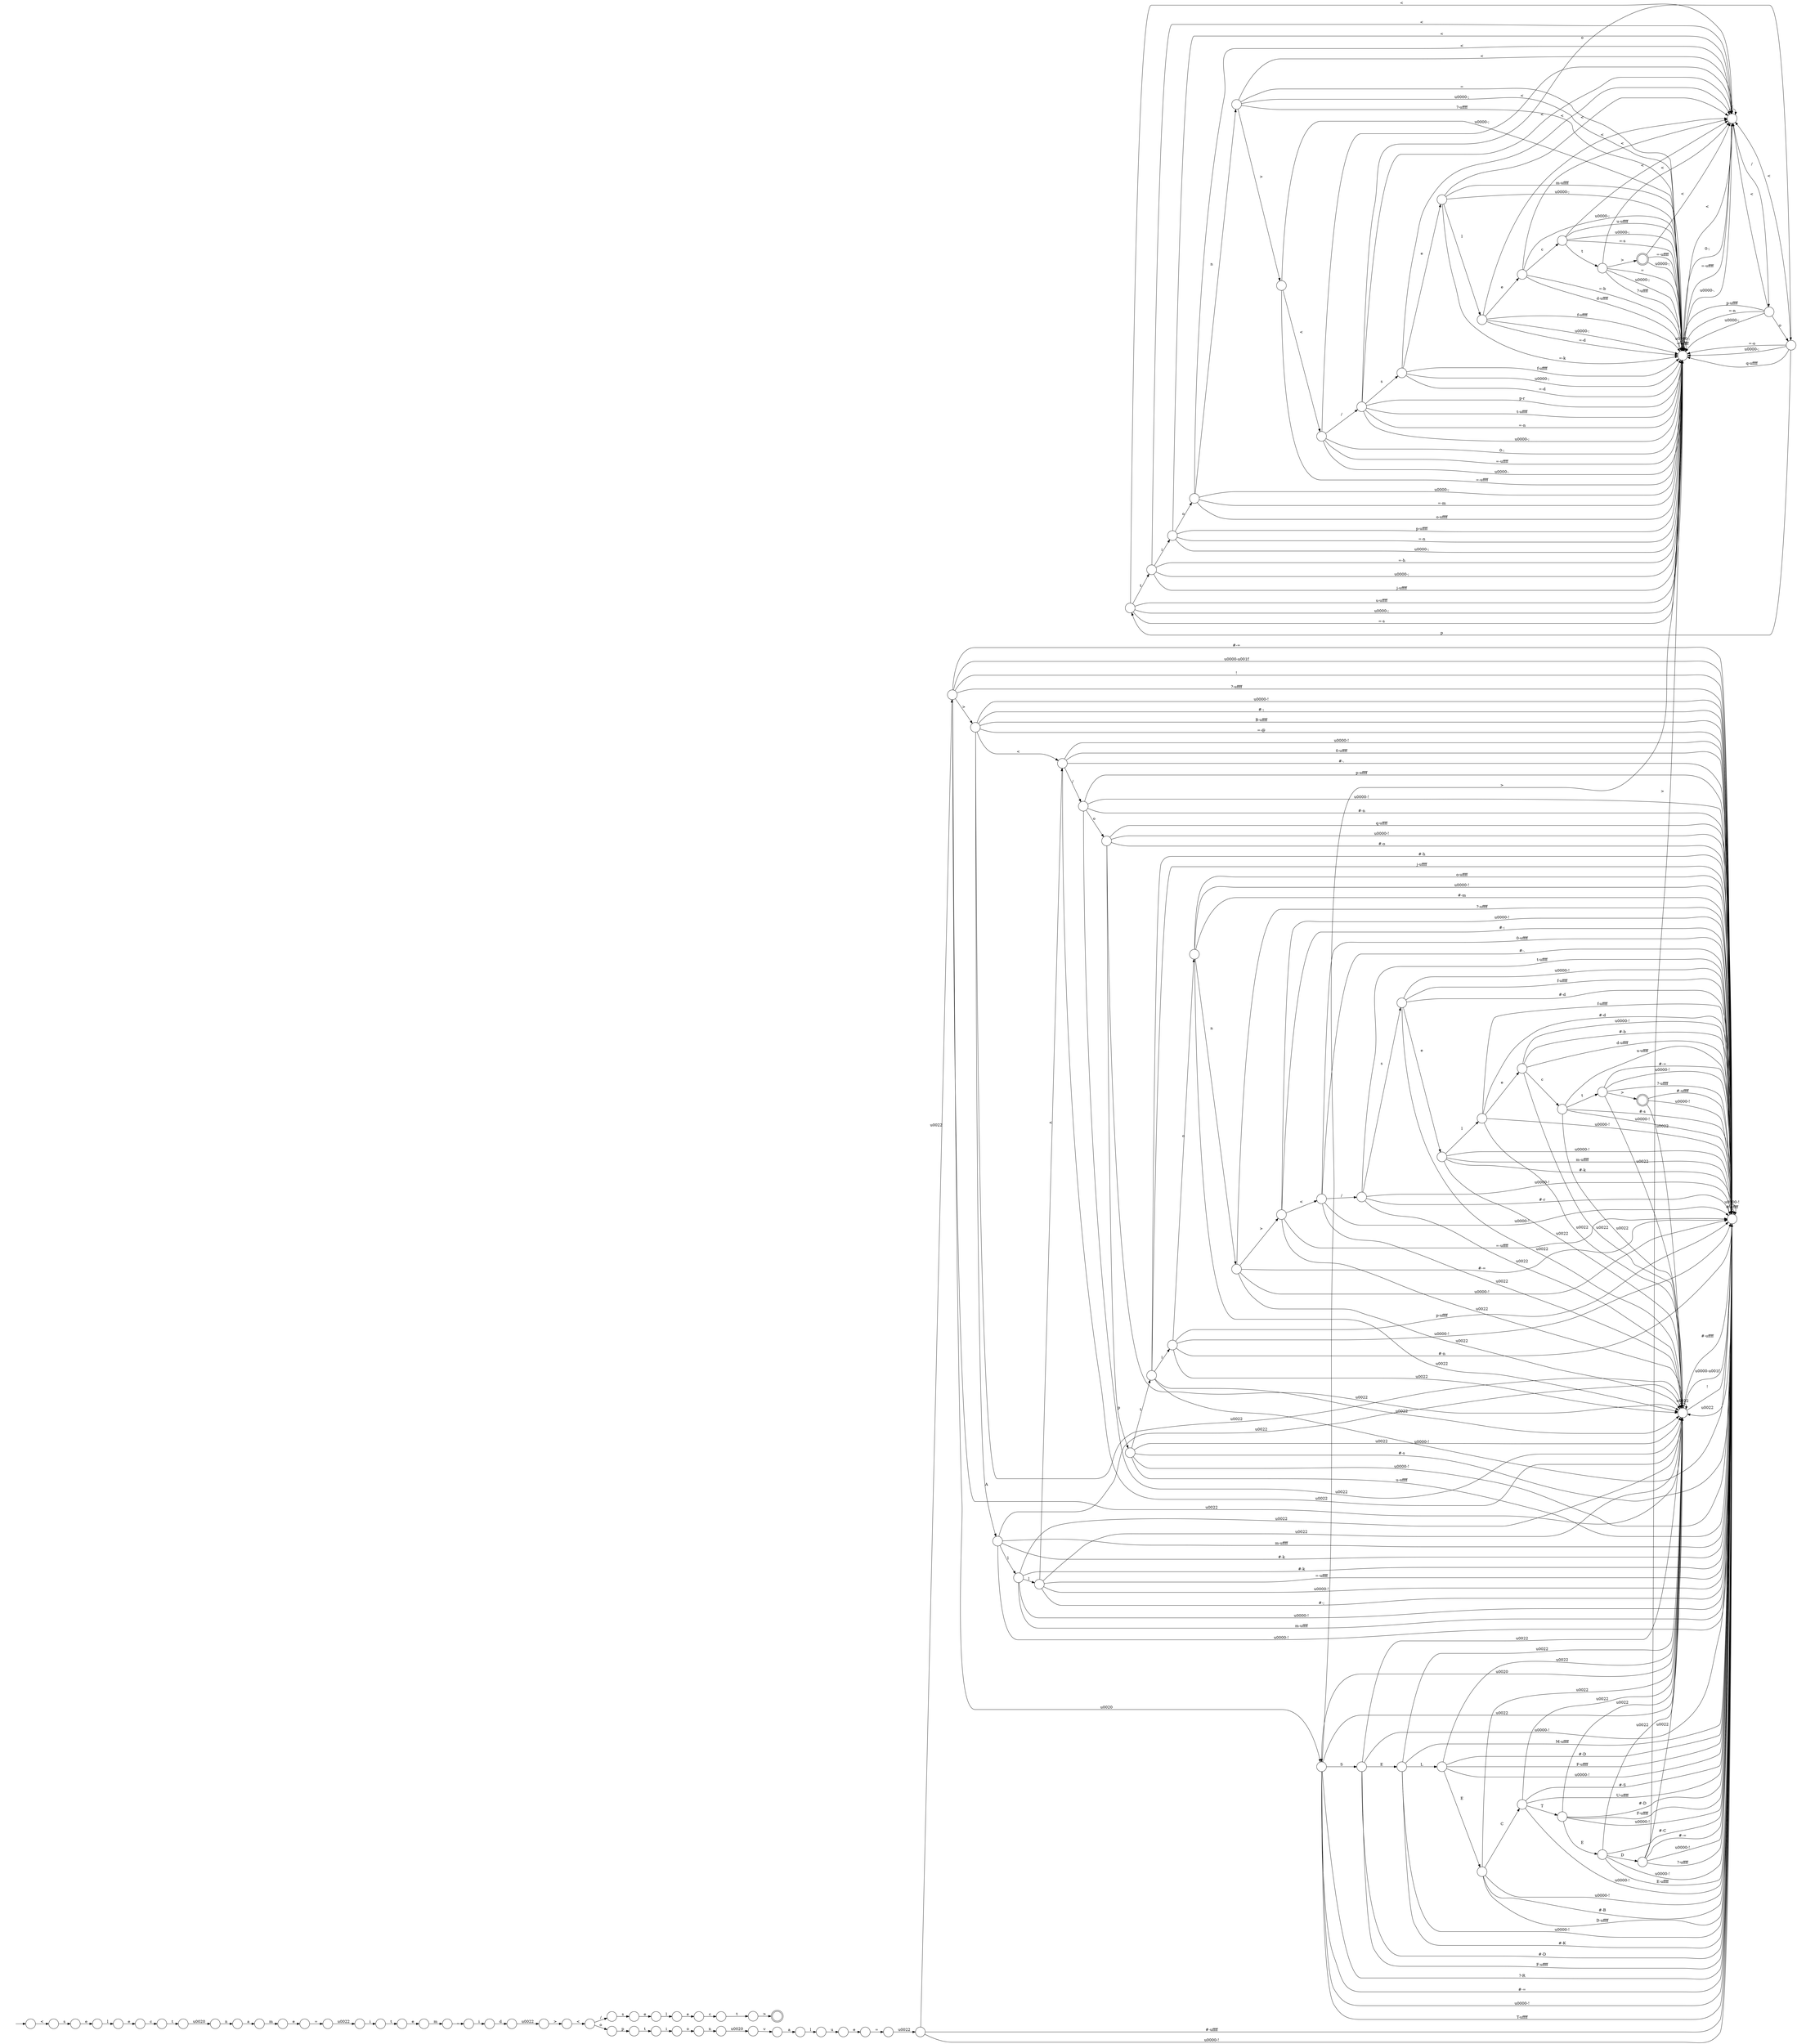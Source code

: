 digraph Automaton {
  rankdir = LR;
  0 [shape=circle,label=""];
  0 -> 29 [label="t"]
  0 -> 52 [label="u-\uffff"]
  0 -> 52 [label="\u0000-;"]
  0 -> 74 [label="<"]
  0 -> 52 [label="=-s"]
  1 [shape=circle,label=""];
  1 -> 76 [label="/"]
  1 -> 73 [label="o"]
  2 [shape=circle,label=""];
  2 -> 58 [label="i"]
  3 [shape=circle,label=""];
  3 -> 99 [label=">"]
  4 [shape=circle,label=""];
  4 -> 59 [label="\u0022"]
  4 -> 70 [label="t"]
  4 -> 77 [label="#-s"]
  4 -> 77 [label="\u0000-!"]
  4 -> 77 [label="u-\uffff"]
  5 [shape=circle,label=""];
  5 -> 55 [label="c"]
  5 -> 52 [label="=-b"]
  5 -> 52 [label="d-\uffff"]
  5 -> 52 [label="\u0000-;"]
  5 -> 74 [label="<"]
  6 [shape=circle,label=""];
  6 -> 3 [label="\u0022"]
  7 [shape=circle,label=""];
  7 -> 27 [label="s"]
  8 [shape=circle,label=""];
  8 -> 59 [label="\u0022"]
  8 -> 77 [label="\u0000-!"]
  8 -> 31 [label="e"]
  8 -> 77 [label="f-\uffff"]
  8 -> 77 [label="#-d"]
  9 [shape=doublecircle,label=""];
  10 [shape=circle,label=""];
  10 -> 59 [label="\u0022"]
  10 -> 77 [label="#-="]
  10 -> 60 [label=">"]
  10 -> 77 [label="\u0000-\u001f"]
  10 -> 42 [label="\u0020"]
  10 -> 77 [label="!"]
  10 -> 77 [label="?-\uffff"]
  11 [shape=circle,label=""];
  11 -> 18 [label="l"]
  12 [shape=circle,label=""];
  12 -> 56 [label="i"]
  13 [shape=circle,label=""];
  13 -> 52 [label="="]
  13 -> 72 [label=">"]
  13 -> 52 [label="\u0000-;"]
  13 -> 74 [label="<"]
  13 -> 52 [label="?-\uffff"]
  14 [shape=circle,label=""];
  14 -> 59 [label="\u0022"]
  14 -> 77 [label="\u0000-!"]
  14 -> 62 [label="T"]
  14 -> 77 [label="#-S"]
  14 -> 77 [label="U-\uffff"]
  15 [shape=circle,label=""];
  15 -> 52 [label="p-\uffff"]
  15 -> 52 [label="=-n"]
  15 -> 52 [label="\u0000-;"]
  15 -> 74 [label="<"]
  15 -> 57 [label="o"]
  16 [shape=circle,label=""];
  16 -> 59 [label="\u0022"]
  16 -> 85 [label="/"]
  16 -> 77 [label="\u0000-!"]
  16 -> 77 [label="0-\uffff"]
  16 -> 77 [label="#-."]
  17 [shape=circle,label=""];
  17 -> 95 [label="e"]
  18 [shape=circle,label=""];
  18 -> 17 [label="u"]
  19 [shape=circle,label=""];
  19 -> 59 [label="\u0022"]
  19 -> 77 [label="\u0000-!"]
  19 -> 61 [label="e"]
  19 -> 77 [label="f-\uffff"]
  19 -> 77 [label="#-d"]
  20 [shape=circle,label=""];
  initial [shape=plaintext,label=""];
  initial -> 20
  20 -> 7 [label="<"]
  21 [shape=circle,label=""];
  21 -> 9 [label=">"]
  22 [shape=circle,label=""];
  22 -> 69 [label="_"]
  23 [shape=circle,label=""];
  23 -> 77 [label="#-D"]
  23 -> 59 [label="\u0022"]
  23 -> 77 [label="F-\uffff"]
  23 -> 77 [label="\u0000-!"]
  23 -> 35 [label="E"]
  24 [shape=circle,label=""];
  24 -> 52 [label="p-\uffff"]
  24 -> 52 [label="=-n"]
  24 -> 52 [label="\u0000-;"]
  24 -> 74 [label="<"]
  24 -> 44 [label="o"]
  25 [shape=circle,label=""];
  25 -> 59 [label="\u0022"]
  25 -> 77 [label="\u0000-!"]
  25 -> 77 [label="m-\uffff"]
  25 -> 30 [label="l"]
  25 -> 77 [label="#-k"]
  26 [shape=circle,label=""];
  26 -> 22 [label="m"]
  27 [shape=circle,label=""];
  27 -> 40 [label="e"]
  28 [shape=doublecircle,label=""];
  28 -> 59 [label="\u0022"]
  28 -> 77 [label="#-\uffff"]
  28 -> 77 [label="\u0000-!"]
  29 [shape=circle,label=""];
  29 -> 15 [label="i"]
  29 -> 52 [label="=-h"]
  29 -> 52 [label="\u0000-;"]
  29 -> 74 [label="<"]
  29 -> 52 [label="j-\uffff"]
  30 [shape=circle,label=""];
  30 -> 59 [label="\u0022"]
  30 -> 77 [label="\u0000-!"]
  30 -> 77 [label="m-\uffff"]
  30 -> 87 [label="l"]
  30 -> 77 [label="#-k"]
  31 [shape=circle,label=""];
  31 -> 59 [label="\u0022"]
  31 -> 77 [label="\u0000-!"]
  31 -> 77 [label="m-\uffff"]
  31 -> 19 [label="l"]
  31 -> 77 [label="#-k"]
  32 [shape=circle,label=""];
  32 -> 81 [label="\u0022"]
  33 [shape=circle,label=""];
  33 -> 75 [label="e"]
  33 -> 52 [label="f-\uffff"]
  33 -> 52 [label="\u0000-;"]
  33 -> 74 [label="<"]
  33 -> 52 [label="=-d"]
  34 [shape=circle,label=""];
  34 -> 12 [label="\u0022"]
  35 [shape=circle,label=""];
  35 -> 59 [label="\u0022"]
  35 -> 77 [label="\u0000-!"]
  35 -> 14 [label="C"]
  35 -> 77 [label="#-B"]
  35 -> 77 [label="D-\uffff"]
  36 [shape=circle,label=""];
  36 -> 11 [label="a"]
  37 [shape=circle,label=""];
  37 -> 77 [label="#-D"]
  37 -> 59 [label="\u0022"]
  37 -> 77 [label="F-\uffff"]
  37 -> 77 [label="\u0000-!"]
  37 -> 97 [label="E"]
  38 [shape=circle,label=""];
  38 -> 79 [label="e"]
  39 [shape=circle,label=""];
  39 -> 59 [label="\u0022"]
  39 -> 82 [label="/"]
  39 -> 77 [label="\u0000-!"]
  39 -> 77 [label="0-\uffff"]
  39 -> 77 [label="#-."]
  40 [shape=circle,label=""];
  40 -> 83 [label="l"]
  41 [shape=circle,label=""];
  41 -> 26 [label="e"]
  42 [shape=circle,label=""];
  42 -> 77 [label="?-R"]
  42 -> 59 [label="\u0022"]
  42 -> 77 [label="#-="]
  42 -> 77 [label="\u0000-!"]
  42 -> 37 [label="S"]
  42 -> 52 [label=">"]
  42 -> 77 [label="T-\uffff"]
  43 [shape=circle,label=""];
  43 -> 94 [label="n"]
  44 [shape=circle,label=""];
  44 -> 52 [label="q-\uffff"]
  44 -> 0 [label="p"]
  44 -> 52 [label="=-o"]
  44 -> 52 [label="\u0000-;"]
  44 -> 74 [label="<"]
  45 [shape=circle,label=""];
  45 -> 52 [label="="]
  45 -> 67 [label=">"]
  45 -> 52 [label="\u0000-;"]
  45 -> 74 [label="<"]
  45 -> 52 [label="?-\uffff"]
  46 [shape=circle,label=""];
  46 -> 88 [label="t"]
  47 [shape=circle,label=""];
  47 -> 5 [label="e"]
  47 -> 52 [label="f-\uffff"]
  47 -> 52 [label="\u0000-;"]
  47 -> 74 [label="<"]
  47 -> 52 [label="=-d"]
  48 [shape=circle,label=""];
  48 -> 59 [label="\u0022"]
  48 -> 96 [label="D"]
  48 -> 77 [label="\u0000-!"]
  48 -> 77 [label="E-\uffff"]
  48 -> 77 [label="#-C"]
  49 [shape=circle,label=""];
  49 -> 2 [label="t"]
  50 [shape=circle,label=""];
  50 -> 52 [label="p-r"]
  50 -> 33 [label="s"]
  50 -> 52 [label="t-\uffff"]
  50 -> 52 [label="=-n"]
  50 -> 52 [label="\u0000-;"]
  50 -> 74 [label="<"]
  50 -> 44 [label="o"]
  51 [shape=circle,label=""];
  51 -> 52 [label="0-;"]
  51 -> 52 [label="=-\uffff"]
  51 -> 52 [label="\u0000-."]
  51 -> 50 [label="/"]
  51 -> 74 [label="<"]
  52 [shape=circle,label=""];
  52 -> 52 [label="=-\uffff"]
  52 -> 52 [label="\u0000-;"]
  52 -> 74 [label="<"]
  53 [shape=circle,label=""];
  53 -> 59 [label="\u0022"]
  53 -> 77 [label="#-="]
  53 -> 77 [label="\u0000-!"]
  53 -> 28 [label=">"]
  53 -> 77 [label="?-\uffff"]
  54 [shape=circle,label=""];
  54 -> 84 [label="a"]
  55 [shape=circle,label=""];
  55 -> 45 [label="t"]
  55 -> 52 [label="u-\uffff"]
  55 -> 52 [label="\u0000-;"]
  55 -> 74 [label="<"]
  55 -> 52 [label="=-s"]
  56 [shape=circle,label=""];
  56 -> 41 [label="t"]
  57 [shape=circle,label=""];
  57 -> 13 [label="n"]
  57 -> 52 [label="o-\uffff"]
  57 -> 52 [label="\u0000-;"]
  57 -> 74 [label="<"]
  57 -> 52 [label="=-m"]
  58 [shape=circle,label=""];
  58 -> 43 [label="o"]
  59 [shape=circle,label=""];
  59 -> 59 [label="\u0022"]
  59 -> 77 [label="#-\uffff"]
  59 -> 77 [label="\u0000-\u001f"]
  59 -> 42 [label="\u0020"]
  59 -> 77 [label="!"]
  60 [shape=circle,label=""];
  60 -> 59 [label="\u0022"]
  60 -> 25 [label="A"]
  60 -> 77 [label="\u0000-!"]
  60 -> 77 [label="#-;"]
  60 -> 77 [label="B-\uffff"]
  60 -> 77 [label="=-@"]
  60 -> 39 [label="<"]
  61 [shape=circle,label=""];
  61 -> 59 [label="\u0022"]
  61 -> 98 [label="c"]
  61 -> 77 [label="\u0000-!"]
  61 -> 77 [label="#-b"]
  61 -> 77 [label="d-\uffff"]
  62 [shape=circle,label=""];
  62 -> 77 [label="#-D"]
  62 -> 59 [label="\u0022"]
  62 -> 77 [label="F-\uffff"]
  62 -> 77 [label="\u0000-!"]
  62 -> 48 [label="E"]
  63 [shape=circle,label=""];
  63 -> 59 [label="\u0022"]
  63 -> 77 [label="=-\uffff"]
  63 -> 77 [label="\u0000-!"]
  63 -> 77 [label="#-;"]
  63 -> 16 [label="<"]
  64 [shape=circle,label=""];
  64 -> 6 [label="d"]
  65 [shape=circle,label=""];
  65 -> 59 [label="\u0022"]
  65 -> 77 [label="#-="]
  65 -> 77 [label="\u0000-!"]
  65 -> 63 [label=">"]
  65 -> 77 [label="?-\uffff"]
  66 [shape=circle,label=""];
  66 -> 21 [label="t"]
  67 [shape=doublecircle,label=""];
  67 -> 52 [label="=-\uffff"]
  67 -> 52 [label="\u0000-;"]
  67 -> 74 [label="<"]
  68 [shape=circle,label=""];
  68 -> 65 [label="n"]
  68 -> 59 [label="\u0022"]
  68 -> 77 [label="o-\uffff"]
  68 -> 77 [label="\u0000-!"]
  68 -> 77 [label="#-m"]
  69 [shape=circle,label=""];
  69 -> 64 [label="i"]
  70 [shape=circle,label=""];
  70 -> 59 [label="\u0022"]
  70 -> 77 [label="\u0000-!"]
  70 -> 91 [label="i"]
  70 -> 77 [label="#-h"]
  70 -> 77 [label="j-\uffff"]
  71 [shape=circle,label=""];
  71 -> 80 [label="e"]
  72 [shape=circle,label=""];
  72 -> 52 [label="=-\uffff"]
  72 -> 52 [label="\u0000-;"]
  72 -> 51 [label="<"]
  73 [shape=circle,label=""];
  73 -> 49 [label="p"]
  74 [shape=circle,label=""];
  74 -> 52 [label="0-;"]
  74 -> 52 [label="=-\uffff"]
  74 -> 52 [label="\u0000-."]
  74 -> 24 [label="/"]
  74 -> 74 [label="<"]
  75 [shape=circle,label=""];
  75 -> 52 [label="=-k"]
  75 -> 52 [label="m-\uffff"]
  75 -> 47 [label="l"]
  75 -> 52 [label="\u0000-;"]
  75 -> 74 [label="<"]
  76 [shape=circle,label=""];
  76 -> 89 [label="s"]
  77 [shape=circle,label=""];
  77 -> 59 [label="\u0022"]
  77 -> 77 [label="#-\uffff"]
  77 -> 77 [label="\u0000-!"]
  78 [shape=circle,label=""];
  78 -> 46 [label="c"]
  79 [shape=circle,label=""];
  79 -> 66 [label="c"]
  80 [shape=circle,label=""];
  80 -> 34 [label="="]
  81 [shape=circle,label=""];
  81 -> 10 [label="\u0022"]
  81 -> 77 [label="#-\uffff"]
  81 -> 77 [label="\u0000-!"]
  82 [shape=circle,label=""];
  82 -> 59 [label="\u0022"]
  82 -> 77 [label="p-\uffff"]
  82 -> 77 [label="\u0000-!"]
  82 -> 77 [label="#-n"]
  82 -> 93 [label="o"]
  83 [shape=circle,label=""];
  83 -> 78 [label="e"]
  84 [shape=circle,label=""];
  84 -> 71 [label="m"]
  85 [shape=circle,label=""];
  85 -> 59 [label="\u0022"]
  85 -> 77 [label="\u0000-!"]
  85 -> 77 [label="#-r"]
  85 -> 8 [label="s"]
  85 -> 77 [label="t-\uffff"]
  86 [shape=circle,label=""];
  86 -> 38 [label="l"]
  87 [shape=circle,label=""];
  87 -> 59 [label="\u0022"]
  87 -> 77 [label="=-\uffff"]
  87 -> 77 [label="\u0000-!"]
  87 -> 77 [label="#-;"]
  87 -> 39 [label="<"]
  88 [shape=circle,label=""];
  88 -> 92 [label="\u0020"]
  89 [shape=circle,label=""];
  89 -> 86 [label="e"]
  90 [shape=circle,label=""];
  90 -> 36 [label="v"]
  91 [shape=circle,label=""];
  91 -> 59 [label="\u0022"]
  91 -> 77 [label="p-\uffff"]
  91 -> 77 [label="\u0000-!"]
  91 -> 77 [label="#-n"]
  91 -> 68 [label="o"]
  92 [shape=circle,label=""];
  92 -> 54 [label="n"]
  93 [shape=circle,label=""];
  93 -> 77 [label="q-\uffff"]
  93 -> 59 [label="\u0022"]
  93 -> 77 [label="\u0000-!"]
  93 -> 4 [label="p"]
  93 -> 77 [label="#-o"]
  94 [shape=circle,label=""];
  94 -> 90 [label="\u0020"]
  95 [shape=circle,label=""];
  95 -> 32 [label="="]
  96 [shape=circle,label=""];
  96 -> 59 [label="\u0022"]
  96 -> 77 [label="#-="]
  96 -> 77 [label="\u0000-!"]
  96 -> 52 [label=">"]
  96 -> 77 [label="?-\uffff"]
  97 [shape=circle,label=""];
  97 -> 59 [label="\u0022"]
  97 -> 77 [label="\u0000-!"]
  97 -> 77 [label="#-K"]
  97 -> 23 [label="L"]
  97 -> 77 [label="M-\uffff"]
  98 [shape=circle,label=""];
  98 -> 59 [label="\u0022"]
  98 -> 53 [label="t"]
  98 -> 77 [label="#-s"]
  98 -> 77 [label="\u0000-!"]
  98 -> 77 [label="u-\uffff"]
  99 [shape=circle,label=""];
  99 -> 1 [label="<"]
}

